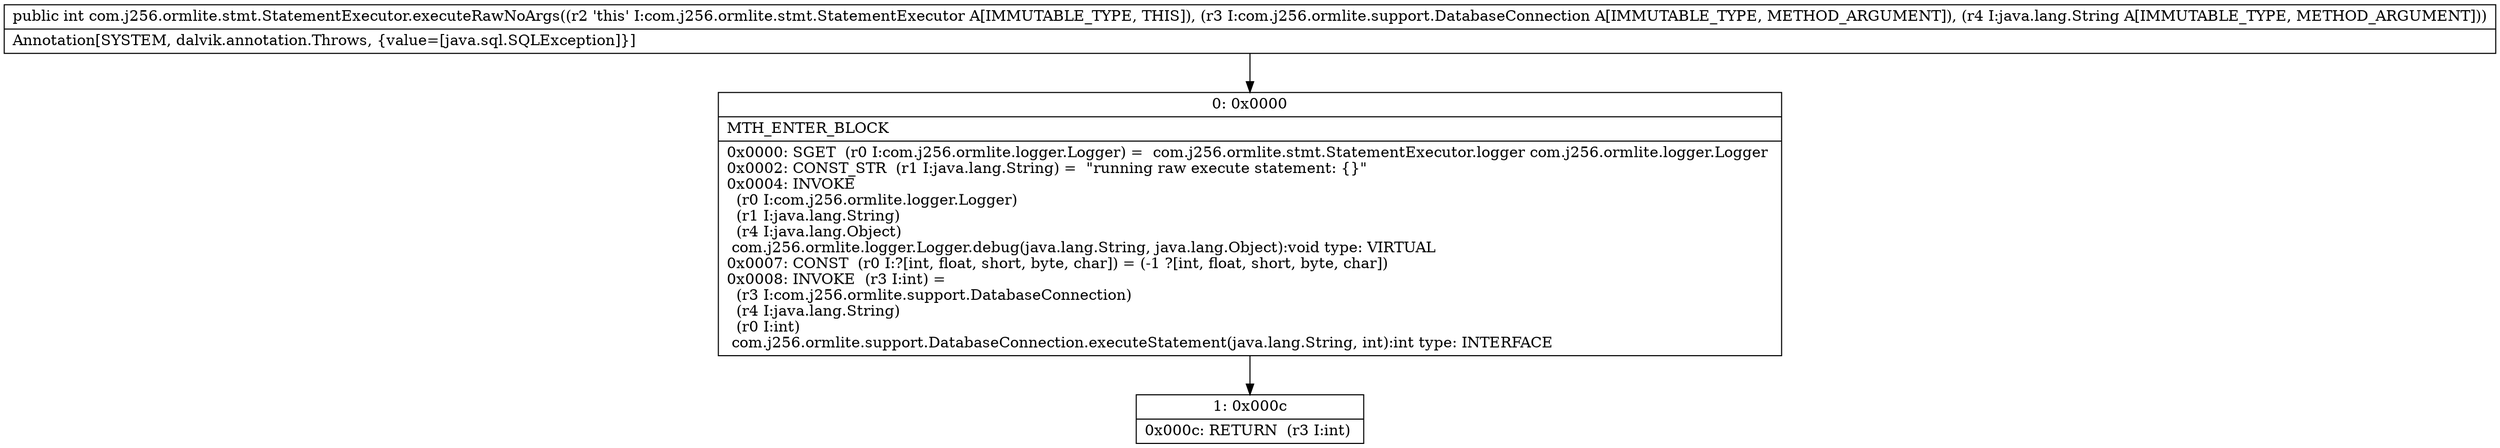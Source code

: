 digraph "CFG forcom.j256.ormlite.stmt.StatementExecutor.executeRawNoArgs(Lcom\/j256\/ormlite\/support\/DatabaseConnection;Ljava\/lang\/String;)I" {
Node_0 [shape=record,label="{0\:\ 0x0000|MTH_ENTER_BLOCK\l|0x0000: SGET  (r0 I:com.j256.ormlite.logger.Logger) =  com.j256.ormlite.stmt.StatementExecutor.logger com.j256.ormlite.logger.Logger \l0x0002: CONST_STR  (r1 I:java.lang.String) =  \"running raw execute statement: \{\}\" \l0x0004: INVOKE  \l  (r0 I:com.j256.ormlite.logger.Logger)\l  (r1 I:java.lang.String)\l  (r4 I:java.lang.Object)\l com.j256.ormlite.logger.Logger.debug(java.lang.String, java.lang.Object):void type: VIRTUAL \l0x0007: CONST  (r0 I:?[int, float, short, byte, char]) = (\-1 ?[int, float, short, byte, char]) \l0x0008: INVOKE  (r3 I:int) = \l  (r3 I:com.j256.ormlite.support.DatabaseConnection)\l  (r4 I:java.lang.String)\l  (r0 I:int)\l com.j256.ormlite.support.DatabaseConnection.executeStatement(java.lang.String, int):int type: INTERFACE \l}"];
Node_1 [shape=record,label="{1\:\ 0x000c|0x000c: RETURN  (r3 I:int) \l}"];
MethodNode[shape=record,label="{public int com.j256.ormlite.stmt.StatementExecutor.executeRawNoArgs((r2 'this' I:com.j256.ormlite.stmt.StatementExecutor A[IMMUTABLE_TYPE, THIS]), (r3 I:com.j256.ormlite.support.DatabaseConnection A[IMMUTABLE_TYPE, METHOD_ARGUMENT]), (r4 I:java.lang.String A[IMMUTABLE_TYPE, METHOD_ARGUMENT]))  | Annotation[SYSTEM, dalvik.annotation.Throws, \{value=[java.sql.SQLException]\}]\l}"];
MethodNode -> Node_0;
Node_0 -> Node_1;
}

